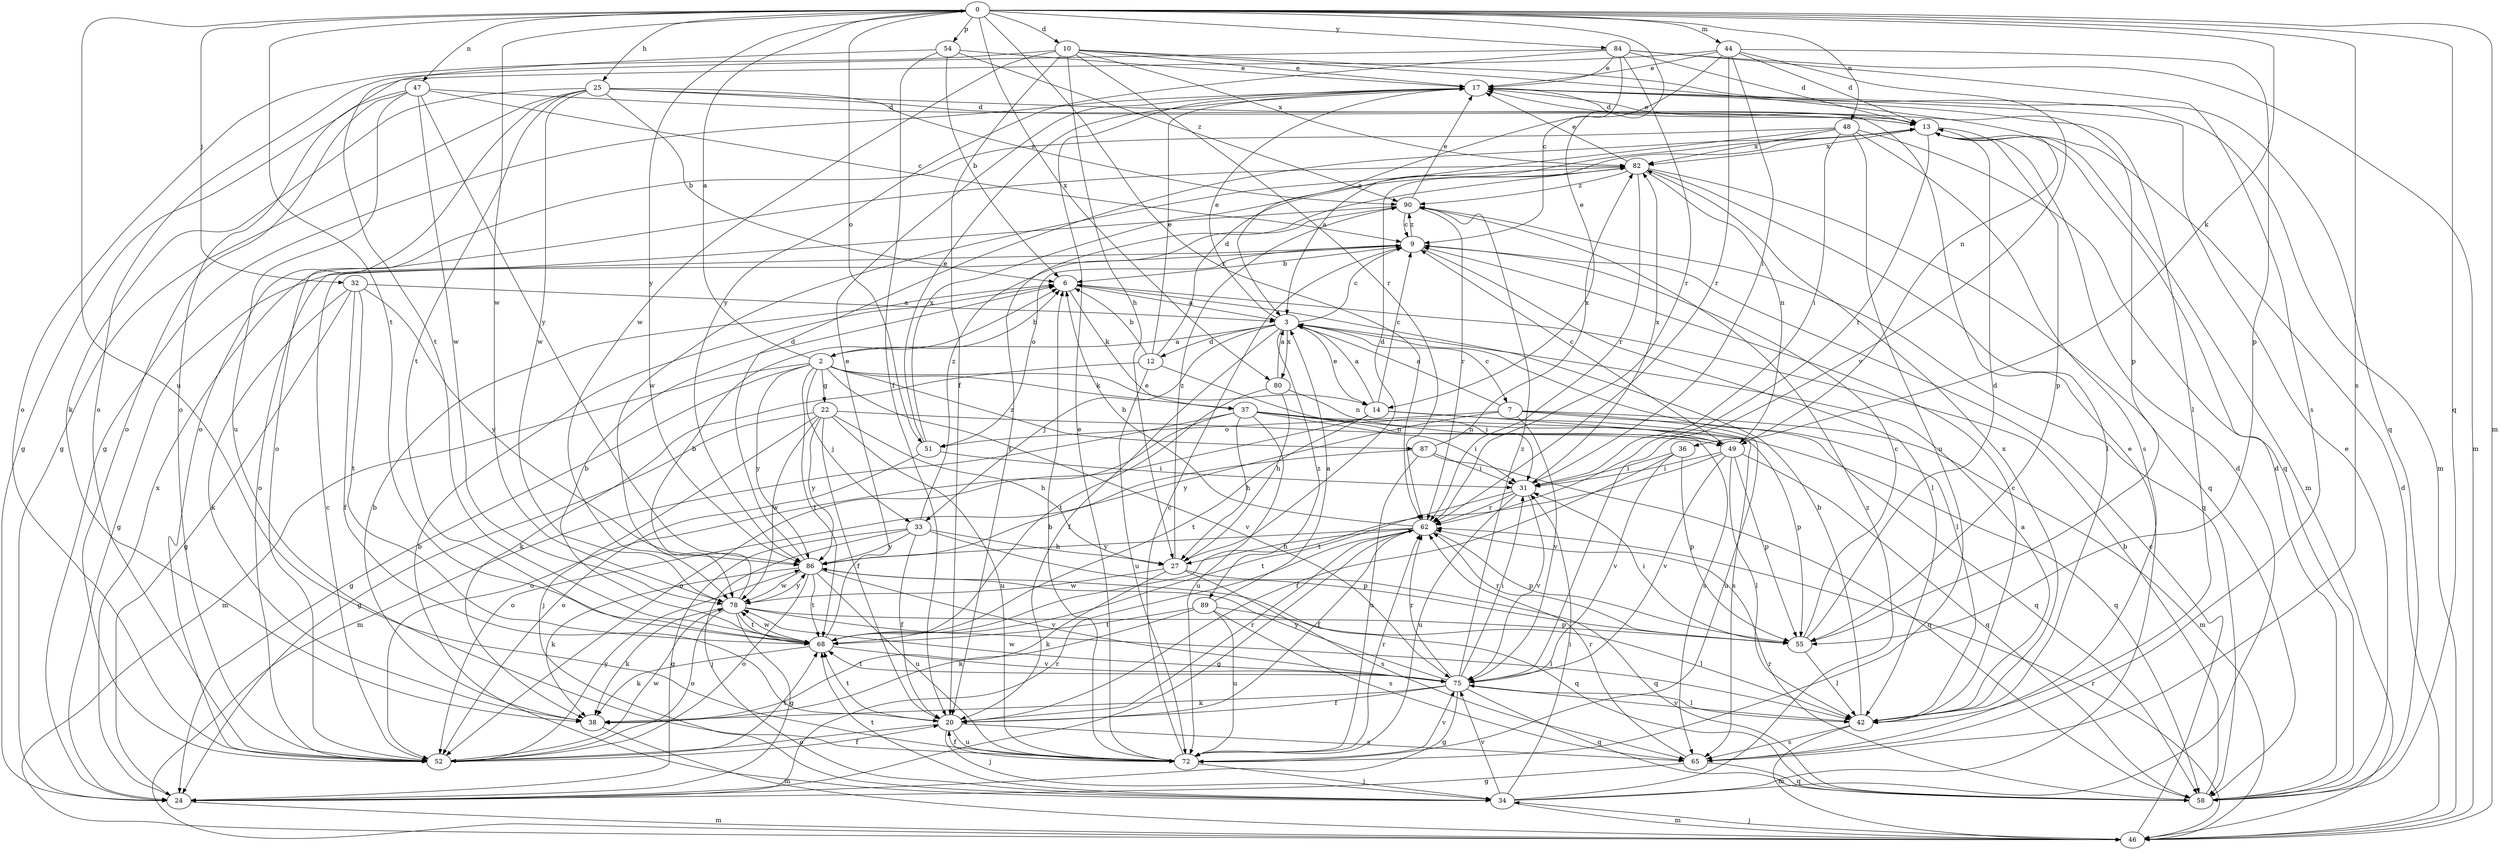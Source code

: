 strict digraph  {
0;
2;
3;
6;
7;
9;
10;
12;
13;
14;
17;
20;
22;
24;
25;
27;
31;
32;
33;
34;
36;
37;
38;
42;
44;
46;
47;
48;
49;
51;
52;
54;
55;
58;
62;
65;
68;
72;
75;
78;
80;
82;
84;
86;
87;
89;
90;
0 -> 10  [label=d];
0 -> 14  [label=e];
0 -> 25  [label=h];
0 -> 32  [label=j];
0 -> 36  [label=k];
0 -> 44  [label=m];
0 -> 46  [label=m];
0 -> 47  [label=n];
0 -> 48  [label=n];
0 -> 51  [label=o];
0 -> 54  [label=p];
0 -> 58  [label=q];
0 -> 62  [label=r];
0 -> 65  [label=s];
0 -> 68  [label=t];
0 -> 72  [label=u];
0 -> 78  [label=w];
0 -> 80  [label=x];
0 -> 84  [label=y];
0 -> 86  [label=y];
2 -> 0  [label=a];
2 -> 6  [label=b];
2 -> 14  [label=e];
2 -> 22  [label=g];
2 -> 24  [label=g];
2 -> 33  [label=j];
2 -> 37  [label=k];
2 -> 46  [label=m];
2 -> 68  [label=t];
2 -> 75  [label=v];
2 -> 86  [label=y];
2 -> 87  [label=z];
3 -> 2  [label=a];
3 -> 7  [label=c];
3 -> 9  [label=c];
3 -> 12  [label=d];
3 -> 14  [label=e];
3 -> 17  [label=e];
3 -> 20  [label=f];
3 -> 33  [label=j];
3 -> 42  [label=l];
3 -> 80  [label=x];
3 -> 89  [label=z];
6 -> 3  [label=a];
6 -> 37  [label=k];
7 -> 3  [label=a];
7 -> 46  [label=m];
7 -> 51  [label=o];
7 -> 58  [label=q];
7 -> 72  [label=u];
7 -> 75  [label=v];
7 -> 86  [label=y];
9 -> 6  [label=b];
9 -> 24  [label=g];
9 -> 42  [label=l];
9 -> 51  [label=o];
9 -> 90  [label=z];
10 -> 17  [label=e];
10 -> 20  [label=f];
10 -> 27  [label=h];
10 -> 49  [label=n];
10 -> 52  [label=o];
10 -> 58  [label=q];
10 -> 62  [label=r];
10 -> 78  [label=w];
10 -> 82  [label=x];
12 -> 6  [label=b];
12 -> 13  [label=d];
12 -> 17  [label=e];
12 -> 31  [label=i];
12 -> 38  [label=k];
12 -> 72  [label=u];
13 -> 17  [label=e];
13 -> 46  [label=m];
13 -> 55  [label=p];
13 -> 62  [label=r];
13 -> 82  [label=x];
14 -> 3  [label=a];
14 -> 9  [label=c];
14 -> 52  [label=o];
14 -> 58  [label=q];
14 -> 65  [label=s];
14 -> 68  [label=t];
17 -> 13  [label=d];
17 -> 24  [label=g];
17 -> 42  [label=l];
17 -> 46  [label=m];
20 -> 34  [label=j];
20 -> 52  [label=o];
20 -> 62  [label=r];
20 -> 65  [label=s];
20 -> 68  [label=t];
20 -> 72  [label=u];
22 -> 20  [label=f];
22 -> 24  [label=g];
22 -> 27  [label=h];
22 -> 34  [label=j];
22 -> 49  [label=n];
22 -> 72  [label=u];
22 -> 78  [label=w];
22 -> 86  [label=y];
24 -> 46  [label=m];
24 -> 62  [label=r];
24 -> 82  [label=x];
25 -> 6  [label=b];
25 -> 13  [label=d];
25 -> 24  [label=g];
25 -> 38  [label=k];
25 -> 52  [label=o];
25 -> 55  [label=p];
25 -> 68  [label=t];
25 -> 78  [label=w];
25 -> 90  [label=z];
27 -> 13  [label=d];
27 -> 38  [label=k];
27 -> 58  [label=q];
27 -> 65  [label=s];
27 -> 78  [label=w];
27 -> 90  [label=z];
31 -> 62  [label=r];
31 -> 68  [label=t];
31 -> 72  [label=u];
31 -> 75  [label=v];
31 -> 82  [label=x];
32 -> 3  [label=a];
32 -> 20  [label=f];
32 -> 24  [label=g];
32 -> 38  [label=k];
32 -> 68  [label=t];
32 -> 86  [label=y];
33 -> 20  [label=f];
33 -> 24  [label=g];
33 -> 27  [label=h];
33 -> 34  [label=j];
33 -> 55  [label=p];
33 -> 86  [label=y];
33 -> 90  [label=z];
34 -> 6  [label=b];
34 -> 13  [label=d];
34 -> 17  [label=e];
34 -> 31  [label=i];
34 -> 46  [label=m];
34 -> 68  [label=t];
34 -> 75  [label=v];
34 -> 90  [label=z];
36 -> 20  [label=f];
36 -> 31  [label=i];
36 -> 55  [label=p];
36 -> 75  [label=v];
37 -> 27  [label=h];
37 -> 31  [label=i];
37 -> 46  [label=m];
37 -> 49  [label=n];
37 -> 52  [label=o];
37 -> 55  [label=p];
37 -> 65  [label=s];
37 -> 72  [label=u];
38 -> 6  [label=b];
38 -> 46  [label=m];
42 -> 3  [label=a];
42 -> 6  [label=b];
42 -> 9  [label=c];
42 -> 46  [label=m];
42 -> 65  [label=s];
42 -> 75  [label=v];
42 -> 82  [label=x];
44 -> 3  [label=a];
44 -> 13  [label=d];
44 -> 17  [label=e];
44 -> 31  [label=i];
44 -> 52  [label=o];
44 -> 55  [label=p];
44 -> 62  [label=r];
44 -> 75  [label=v];
46 -> 9  [label=c];
46 -> 13  [label=d];
46 -> 34  [label=j];
46 -> 62  [label=r];
47 -> 9  [label=c];
47 -> 13  [label=d];
47 -> 24  [label=g];
47 -> 52  [label=o];
47 -> 72  [label=u];
47 -> 78  [label=w];
47 -> 86  [label=y];
48 -> 3  [label=a];
48 -> 31  [label=i];
48 -> 52  [label=o];
48 -> 58  [label=q];
48 -> 65  [label=s];
48 -> 72  [label=u];
48 -> 82  [label=x];
49 -> 9  [label=c];
49 -> 31  [label=i];
49 -> 42  [label=l];
49 -> 55  [label=p];
49 -> 58  [label=q];
49 -> 68  [label=t];
49 -> 75  [label=v];
51 -> 17  [label=e];
51 -> 31  [label=i];
51 -> 52  [label=o];
51 -> 82  [label=x];
52 -> 9  [label=c];
52 -> 20  [label=f];
52 -> 68  [label=t];
52 -> 78  [label=w];
52 -> 86  [label=y];
54 -> 6  [label=b];
54 -> 17  [label=e];
54 -> 20  [label=f];
54 -> 68  [label=t];
54 -> 90  [label=z];
55 -> 9  [label=c];
55 -> 13  [label=d];
55 -> 31  [label=i];
55 -> 42  [label=l];
55 -> 62  [label=r];
58 -> 6  [label=b];
58 -> 13  [label=d];
58 -> 17  [label=e];
58 -> 62  [label=r];
62 -> 6  [label=b];
62 -> 20  [label=f];
62 -> 24  [label=g];
62 -> 27  [label=h];
62 -> 55  [label=p];
62 -> 86  [label=y];
65 -> 24  [label=g];
65 -> 58  [label=q];
65 -> 62  [label=r];
68 -> 6  [label=b];
68 -> 17  [label=e];
68 -> 38  [label=k];
68 -> 75  [label=v];
68 -> 78  [label=w];
72 -> 6  [label=b];
72 -> 9  [label=c];
72 -> 17  [label=e];
72 -> 20  [label=f];
72 -> 34  [label=j];
72 -> 62  [label=r];
72 -> 75  [label=v];
75 -> 20  [label=f];
75 -> 24  [label=g];
75 -> 31  [label=i];
75 -> 38  [label=k];
75 -> 42  [label=l];
75 -> 58  [label=q];
75 -> 62  [label=r];
75 -> 68  [label=t];
75 -> 78  [label=w];
75 -> 86  [label=y];
75 -> 90  [label=z];
78 -> 6  [label=b];
78 -> 24  [label=g];
78 -> 38  [label=k];
78 -> 42  [label=l];
78 -> 52  [label=o];
78 -> 55  [label=p];
78 -> 68  [label=t];
78 -> 86  [label=y];
80 -> 3  [label=a];
80 -> 27  [label=h];
80 -> 49  [label=n];
80 -> 68  [label=t];
82 -> 17  [label=e];
82 -> 20  [label=f];
82 -> 42  [label=l];
82 -> 49  [label=n];
82 -> 58  [label=q];
82 -> 62  [label=r];
82 -> 78  [label=w];
82 -> 90  [label=z];
84 -> 9  [label=c];
84 -> 13  [label=d];
84 -> 17  [label=e];
84 -> 46  [label=m];
84 -> 52  [label=o];
84 -> 62  [label=r];
84 -> 65  [label=s];
84 -> 86  [label=y];
86 -> 13  [label=d];
86 -> 38  [label=k];
86 -> 52  [label=o];
86 -> 58  [label=q];
86 -> 68  [label=t];
86 -> 72  [label=u];
86 -> 75  [label=v];
86 -> 78  [label=w];
87 -> 31  [label=i];
87 -> 52  [label=o];
87 -> 58  [label=q];
87 -> 72  [label=u];
87 -> 82  [label=x];
89 -> 3  [label=a];
89 -> 38  [label=k];
89 -> 42  [label=l];
89 -> 65  [label=s];
89 -> 68  [label=t];
89 -> 72  [label=u];
90 -> 9  [label=c];
90 -> 17  [label=e];
90 -> 52  [label=o];
90 -> 58  [label=q];
90 -> 62  [label=r];
}
